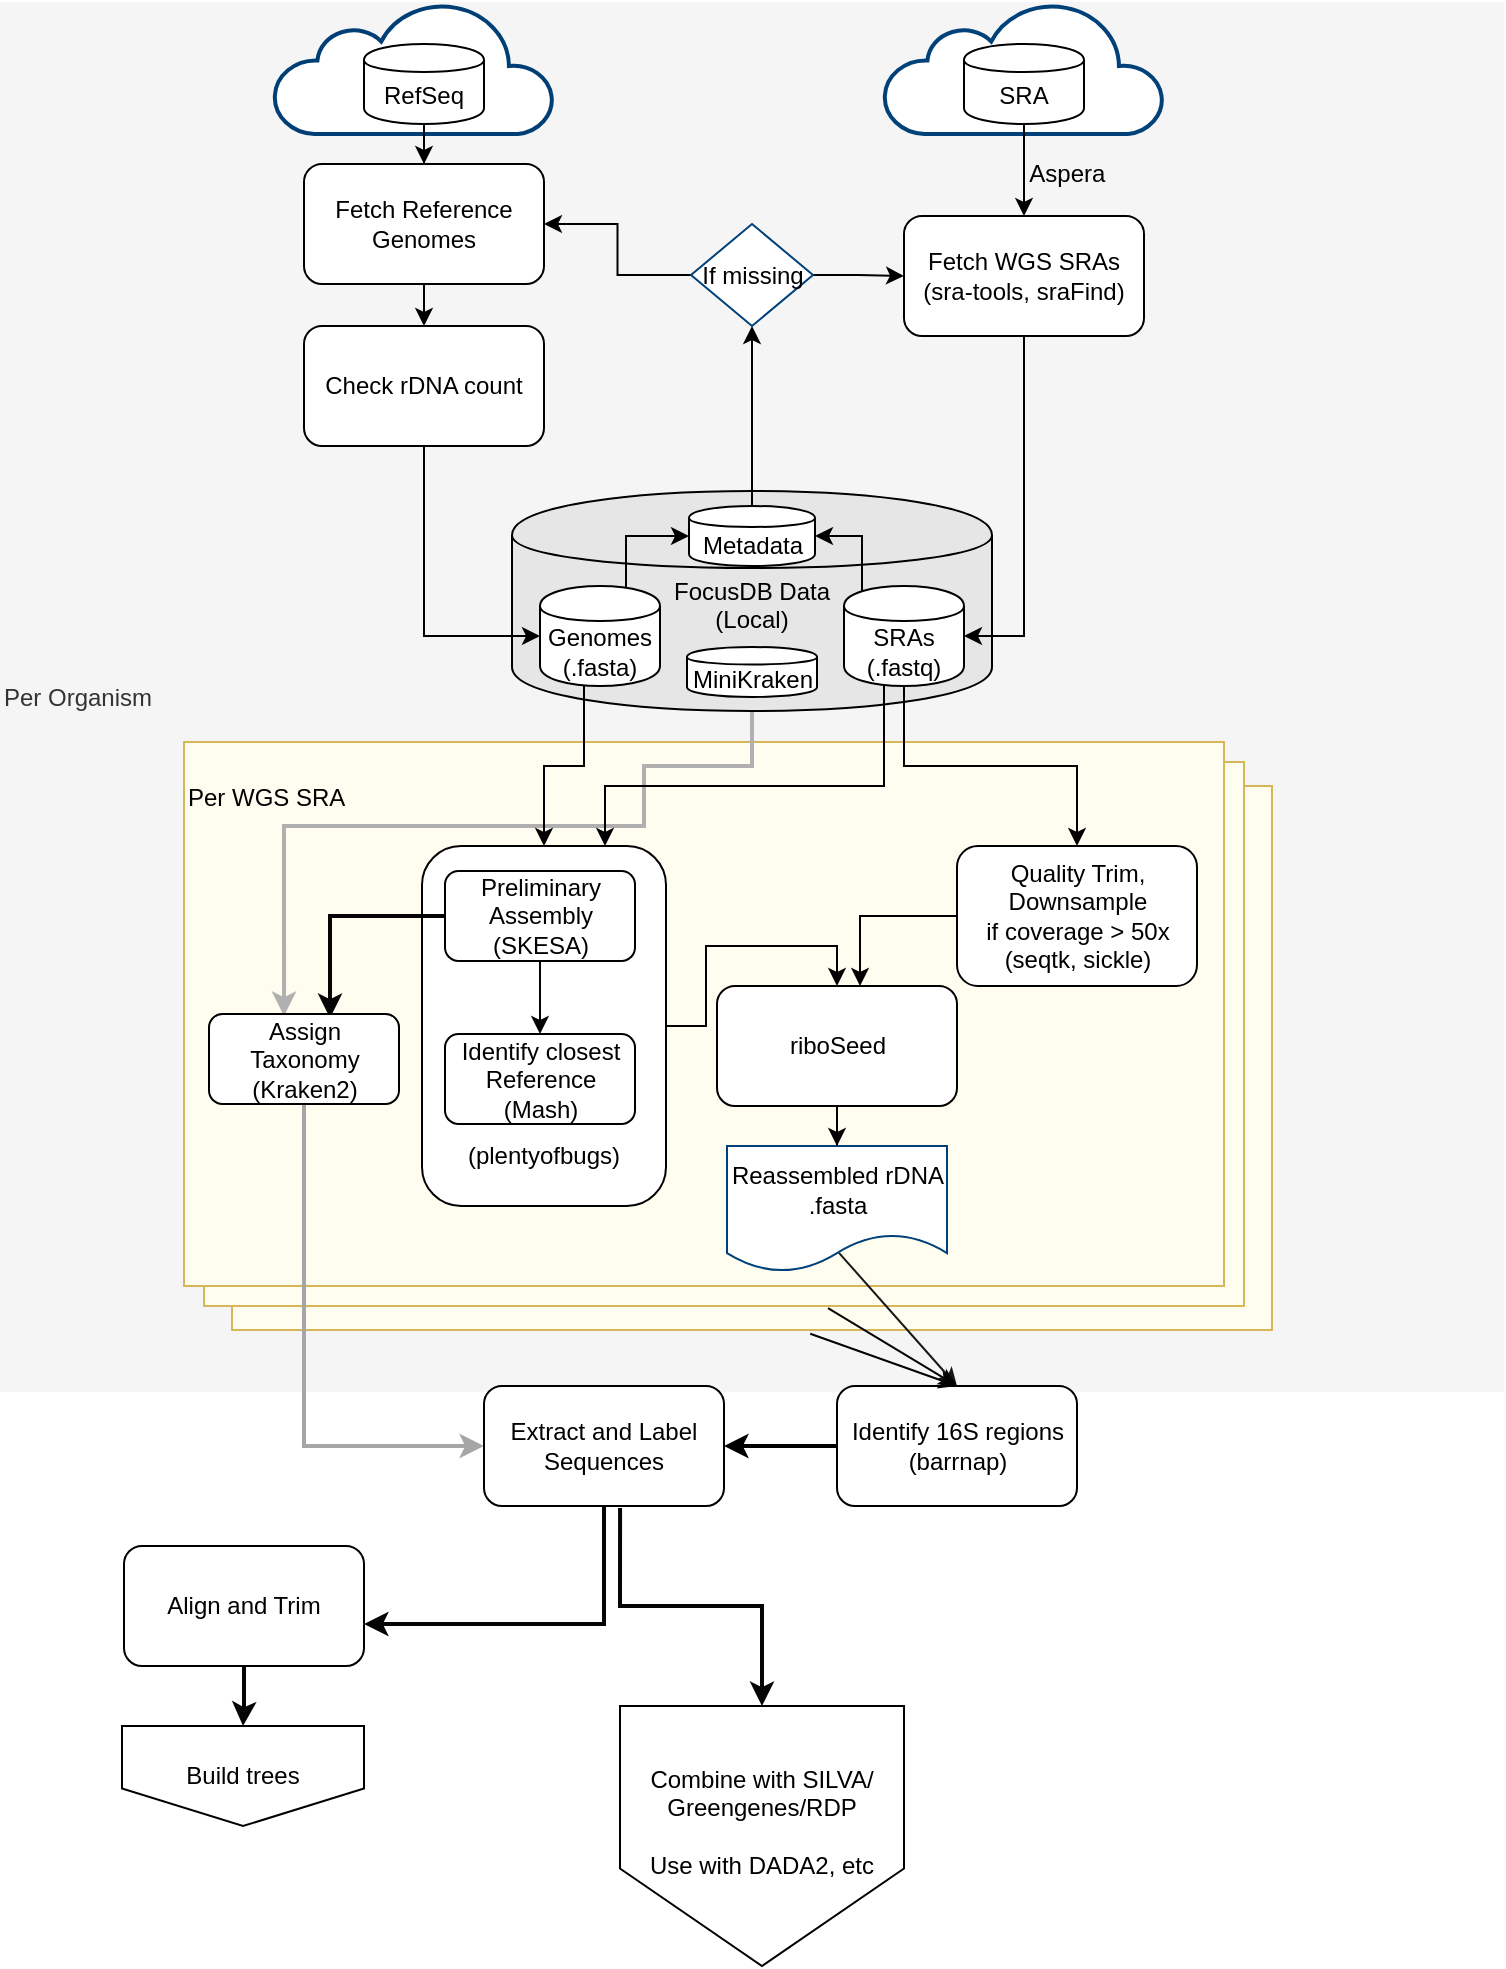 <mxfile version="12.1.1" type="device" pages="1"><diagram name="Page-1" id="c7558073-3199-34d8-9f00-42111426c3f3"><mxGraphModel dx="905" dy="592" grid="1" gridSize="10" guides="1" tooltips="1" connect="1" arrows="1" fold="1" page="1" pageScale="1" pageWidth="826" pageHeight="1169" background="#ffffff" math="0" shadow="0"><root><mxCell id="0"/><mxCell id="1" parent="0"/><mxCell id="SAS2zGDADO1P4irIxXxs-23" value="" style="edgeStyle=orthogonalEdgeStyle;rounded=0;orthogonalLoop=1;jettySize=auto;html=1;shadow=0;strokeColor=#050505;strokeWidth=2;" edge="1" parent="1" source="SAS2zGDADO1P4irIxXxs-18" target="SAS2zGDADO1P4irIxXxs-17"><mxGeometry relative="1" as="geometry"/></mxCell><mxCell id="SAS2zGDADO1P4irIxXxs-18" value="Align and Trim " style="rounded=1;whiteSpace=wrap;html=1;strokeColor=#000000;strokeWidth=1;" vertex="1" parent="1"><mxGeometry x="80" y="790" width="120" height="60" as="geometry"/></mxCell><mxCell id="qNivwolQkls1gNn3aIAB-110" value="&lt;div align=&quot;left&quot;&gt;Per Organism&lt;br&gt;&lt;/div&gt;" style="rounded=0;whiteSpace=wrap;html=1;align=left;fillColor=#f5f5f5;strokeColor=none;fontColor=#333333;" parent="1" vertex="1"><mxGeometry x="18" y="18" width="752" height="695" as="geometry"/></mxCell><mxCell id="qNivwolQkls1gNn3aIAB-149" value="&lt;div align=&quot;left&quot;&gt;Per WGS SRA&lt;br&gt;&lt;/div&gt;" style="rounded=0;whiteSpace=wrap;html=1;align=left;fillColor=#FFFDF0;strokeColor=#d6b656;" parent="1" vertex="1"><mxGeometry x="134" y="410" width="520" height="272" as="geometry"/></mxCell><mxCell id="qNivwolQkls1gNn3aIAB-148" value="&lt;div align=&quot;left&quot;&gt;Per WGS SRA&lt;br&gt;&lt;/div&gt;" style="rounded=0;whiteSpace=wrap;html=1;align=left;fillColor=#FFFDF0;strokeColor=#d6b656;" parent="1" vertex="1"><mxGeometry x="120" y="398" width="520" height="272" as="geometry"/></mxCell><mxCell id="qNivwolQkls1gNn3aIAB-114" value="&lt;div align=&quot;left&quot;&gt;Per WGS SRA&lt;br&gt;&lt;/div&gt;&lt;div&gt;&lt;br&gt;&lt;/div&gt;&lt;div&gt;&lt;br&gt;&lt;/div&gt;&lt;div&gt;&lt;br&gt;&lt;/div&gt;&lt;div&gt;&lt;br&gt;&lt;/div&gt;&lt;div&gt;&lt;br&gt;&lt;/div&gt;&lt;div&gt;&lt;br&gt;&lt;/div&gt;&lt;div&gt;&lt;br&gt;&lt;/div&gt;&lt;div&gt;&lt;br&gt;&lt;/div&gt;&lt;div&gt;&lt;br&gt;&lt;/div&gt;&lt;div&gt;&lt;br&gt;&lt;/div&gt;&lt;div&gt;&lt;br&gt;&lt;/div&gt;&lt;div&gt;&lt;br&gt;&lt;/div&gt;&lt;div&gt;&lt;br&gt;&lt;/div&gt;&lt;div&gt;&lt;br&gt;&lt;/div&gt;&lt;div&gt;&lt;br&gt;&lt;/div&gt;" style="rounded=0;whiteSpace=wrap;html=1;align=left;fillColor=#FFFDF0;strokeColor=#d6b656;" parent="1" vertex="1"><mxGeometry x="110" y="388" width="520" height="272" as="geometry"/></mxCell><mxCell id="qNivwolQkls1gNn3aIAB-123" value="" style="html=1;verticalLabelPosition=bottom;align=center;labelBackgroundColor=#ffffff;verticalAlign=top;strokeWidth=2;strokeColor=#00417A;fillColor=#ffffff;shadow=0;dashed=0;shape=mxgraph.ios7.icons.cloud;" parent="1" vertex="1"><mxGeometry x="460" y="18" width="140" height="66" as="geometry"/></mxCell><mxCell id="qNivwolQkls1gNn3aIAB-122" value="" style="html=1;verticalLabelPosition=bottom;align=center;labelBackgroundColor=#ffffff;verticalAlign=top;strokeWidth=2;strokeColor=#003F75;fillColor=#ffffff;shadow=0;dashed=0;shape=mxgraph.ios7.icons.cloud;" parent="1" vertex="1"><mxGeometry x="155" y="18" width="140" height="66" as="geometry"/></mxCell><mxCell id="SAS2zGDADO1P4irIxXxs-3" style="edgeStyle=orthogonalEdgeStyle;rounded=0;orthogonalLoop=1;jettySize=auto;html=1;exitX=0.5;exitY=1;exitDx=0;exitDy=0;strokeColor=#B0B0B0;shadow=0;strokeWidth=2;entryX=0.395;entryY=0.022;entryDx=0;entryDy=0;entryPerimeter=0;" edge="1" parent="1" source="qNivwolQkls1gNn3aIAB-115" target="SAS2zGDADO1P4irIxXxs-8"><mxGeometry relative="1" as="geometry"><mxPoint x="170" y="520" as="targetPoint"/><Array as="points"><mxPoint x="394" y="400"/><mxPoint x="340" y="400"/><mxPoint x="340" y="430"/><mxPoint x="160" y="430"/></Array></mxGeometry></mxCell><mxCell id="qNivwolQkls1gNn3aIAB-115" value="&lt;div&gt;FocusDB Data &lt;br&gt;&lt;/div&gt;&lt;div&gt;(Local)&lt;/div&gt;&lt;div&gt;&lt;br&gt;&lt;/div&gt;&lt;div&gt;&lt;br&gt;&lt;/div&gt;" style="shape=cylinder;whiteSpace=wrap;html=1;boundedLbl=1;backgroundOutline=1;fillColor=#E6E6E6;" parent="1" vertex="1"><mxGeometry x="274" y="262.5" width="240" height="110" as="geometry"/></mxCell><mxCell id="qNivwolQkls1gNn3aIAB-106" value="" style="edgeStyle=orthogonalEdgeStyle;rounded=0;orthogonalLoop=1;jettySize=auto;html=1;exitX=0.5;exitY=1;exitDx=0;exitDy=0;" parent="1" source="qNivwolQkls1gNn3aIAB-96" target="qNivwolQkls1gNn3aIAB-98" edge="1"><mxGeometry relative="1" as="geometry"/></mxCell><mxCell id="qNivwolQkls1gNn3aIAB-96" value="SRA" style="shape=cylinder;whiteSpace=wrap;html=1;boundedLbl=1;backgroundOutline=1;" parent="1" vertex="1"><mxGeometry x="500" y="39" width="60" height="40" as="geometry"/></mxCell><mxCell id="qNivwolQkls1gNn3aIAB-105" value="" style="edgeStyle=orthogonalEdgeStyle;rounded=0;orthogonalLoop=1;jettySize=auto;html=1;" parent="1" source="qNivwolQkls1gNn3aIAB-97" target="qNivwolQkls1gNn3aIAB-101" edge="1"><mxGeometry relative="1" as="geometry"/></mxCell><mxCell id="qNivwolQkls1gNn3aIAB-97" value="RefSeq" style="shape=cylinder;whiteSpace=wrap;html=1;boundedLbl=1;backgroundOutline=1;" parent="1" vertex="1"><mxGeometry x="200" y="39" width="60" height="40" as="geometry"/></mxCell><mxCell id="qNivwolQkls1gNn3aIAB-118" style="edgeStyle=orthogonalEdgeStyle;rounded=0;orthogonalLoop=1;jettySize=auto;html=1;exitX=0.5;exitY=1;exitDx=0;exitDy=0;entryX=1;entryY=0.5;entryDx=0;entryDy=0;" parent="1" source="qNivwolQkls1gNn3aIAB-98" target="qNivwolQkls1gNn3aIAB-117" edge="1"><mxGeometry relative="1" as="geometry"/></mxCell><mxCell id="qNivwolQkls1gNn3aIAB-98" value="&lt;div&gt;Fetch WGS SRAs&lt;/div&gt;&lt;div&gt;(sra-tools, sraFind) &lt;br&gt;&lt;/div&gt;" style="rounded=1;whiteSpace=wrap;html=1;" parent="1" vertex="1"><mxGeometry x="470" y="125" width="120" height="60" as="geometry"/></mxCell><mxCell id="qNivwolQkls1gNn3aIAB-126" style="edgeStyle=orthogonalEdgeStyle;rounded=0;orthogonalLoop=1;jettySize=auto;html=1;entryX=0.5;entryY=0;entryDx=0;entryDy=0;" parent="1" source="qNivwolQkls1gNn3aIAB-100" target="qNivwolQkls1gNn3aIAB-124" edge="1"><mxGeometry relative="1" as="geometry"><Array as="points"><mxPoint x="310" y="400"/><mxPoint x="290" y="400"/></Array></mxGeometry></mxCell><mxCell id="qNivwolQkls1gNn3aIAB-169" style="edgeStyle=orthogonalEdgeStyle;rounded=0;orthogonalLoop=1;jettySize=auto;html=1;exitX=0.85;exitY=0.05;exitDx=0;exitDy=0;exitPerimeter=0;entryX=0;entryY=0.5;entryDx=0;entryDy=0;strokeColor=#000000;" parent="1" source="qNivwolQkls1gNn3aIAB-100" target="qNivwolQkls1gNn3aIAB-131" edge="1"><mxGeometry relative="1" as="geometry"><Array as="points"><mxPoint x="331" y="285"/></Array></mxGeometry></mxCell><mxCell id="qNivwolQkls1gNn3aIAB-100" value="Genomes&lt;div&gt;(.fasta)&lt;br&gt;&lt;/div&gt;" style="shape=cylinder;whiteSpace=wrap;html=1;boundedLbl=1;backgroundOutline=1;" parent="1" vertex="1"><mxGeometry x="288" y="310" width="60" height="50" as="geometry"/></mxCell><mxCell id="qNivwolQkls1gNn3aIAB-108" value="" style="edgeStyle=orthogonalEdgeStyle;rounded=0;orthogonalLoop=1;jettySize=auto;html=1;" parent="1" source="qNivwolQkls1gNn3aIAB-101" target="qNivwolQkls1gNn3aIAB-107" edge="1"><mxGeometry relative="1" as="geometry"/></mxCell><mxCell id="qNivwolQkls1gNn3aIAB-101" value="Fetch Reference Genomes " style="rounded=1;whiteSpace=wrap;html=1;" parent="1" vertex="1"><mxGeometry x="170" y="99" width="120" height="60" as="geometry"/></mxCell><mxCell id="qNivwolQkls1gNn3aIAB-109" style="edgeStyle=orthogonalEdgeStyle;rounded=0;orthogonalLoop=1;jettySize=auto;html=1;entryX=0;entryY=0.5;entryDx=0;entryDy=0;" parent="1" source="qNivwolQkls1gNn3aIAB-107" target="qNivwolQkls1gNn3aIAB-100" edge="1"><mxGeometry relative="1" as="geometry"><mxPoint x="330" y="149" as="targetPoint"/></mxGeometry></mxCell><mxCell id="qNivwolQkls1gNn3aIAB-107" value="Check rDNA count" style="rounded=1;whiteSpace=wrap;html=1;" parent="1" vertex="1"><mxGeometry x="170" y="180" width="120" height="60" as="geometry"/></mxCell><mxCell id="qNivwolQkls1gNn3aIAB-127" value="" style="edgeStyle=orthogonalEdgeStyle;rounded=0;orthogonalLoop=1;jettySize=auto;html=1;entryX=0.75;entryY=0;entryDx=0;entryDy=0;" parent="1" source="qNivwolQkls1gNn3aIAB-117" target="qNivwolQkls1gNn3aIAB-124" edge="1"><mxGeometry relative="1" as="geometry"><Array as="points"><mxPoint x="460" y="410"/><mxPoint x="321" y="410"/></Array></mxGeometry></mxCell><mxCell id="qNivwolQkls1gNn3aIAB-133" style="edgeStyle=orthogonalEdgeStyle;rounded=0;orthogonalLoop=1;jettySize=auto;html=1;" parent="1" source="qNivwolQkls1gNn3aIAB-117" target="qNivwolQkls1gNn3aIAB-128" edge="1"><mxGeometry relative="1" as="geometry"/></mxCell><mxCell id="qNivwolQkls1gNn3aIAB-170" style="edgeStyle=orthogonalEdgeStyle;rounded=0;orthogonalLoop=1;jettySize=auto;html=1;exitX=0.15;exitY=0.05;exitDx=0;exitDy=0;exitPerimeter=0;entryX=1;entryY=0.5;entryDx=0;entryDy=0;strokeColor=#000000;" parent="1" source="qNivwolQkls1gNn3aIAB-117" target="qNivwolQkls1gNn3aIAB-131" edge="1"><mxGeometry relative="1" as="geometry"><Array as="points"><mxPoint x="449" y="285"/></Array></mxGeometry></mxCell><mxCell id="qNivwolQkls1gNn3aIAB-117" value="&lt;div&gt;SRAs&lt;/div&gt;&lt;div&gt;(.fastq)&lt;/div&gt;" style="shape=cylinder;whiteSpace=wrap;html=1;boundedLbl=1;backgroundOutline=1;" parent="1" vertex="1"><mxGeometry x="440" y="310" width="60" height="50" as="geometry"/></mxCell><mxCell id="qNivwolQkls1gNn3aIAB-138" style="edgeStyle=orthogonalEdgeStyle;rounded=0;orthogonalLoop=1;jettySize=auto;html=1;entryX=0.5;entryY=0;entryDx=0;entryDy=0;exitX=1;exitY=0.5;exitDx=0;exitDy=0;" parent="1" source="qNivwolQkls1gNn3aIAB-124" target="qNivwolQkls1gNn3aIAB-134" edge="1"><mxGeometry relative="1" as="geometry"/></mxCell><mxCell id="qNivwolQkls1gNn3aIAB-124" value="&lt;div&gt;&lt;br&gt;&lt;/div&gt;&lt;div&gt;&lt;br&gt;&lt;/div&gt;&lt;div&gt;&lt;br&gt;&lt;/div&gt;&lt;div&gt;&lt;br&gt;&lt;/div&gt;&lt;div&gt;&lt;br&gt;&lt;/div&gt;&lt;div&gt;&lt;br&gt;&lt;/div&gt;&lt;div&gt;&lt;br&gt;&lt;/div&gt;&lt;div&gt;&lt;br&gt;&lt;/div&gt;&lt;div&gt;&lt;br&gt;&lt;/div&gt;&lt;div&gt;(plentyofbugs)&lt;br&gt;&lt;/div&gt;" style="rounded=1;whiteSpace=wrap;html=1;strokeColor=#000000;arcSize=16;" parent="1" vertex="1"><mxGeometry x="229" y="440" width="122" height="180" as="geometry"/></mxCell><mxCell id="qNivwolQkls1gNn3aIAB-139" style="edgeStyle=orthogonalEdgeStyle;rounded=0;orthogonalLoop=1;jettySize=auto;html=1;entryX=0.596;entryY=0;entryDx=0;entryDy=0;entryPerimeter=0;" parent="1" source="qNivwolQkls1gNn3aIAB-128" edge="1" target="qNivwolQkls1gNn3aIAB-134"><mxGeometry relative="1" as="geometry"><mxPoint x="390" y="510" as="targetPoint"/><Array as="points"><mxPoint x="448" y="475"/></Array></mxGeometry></mxCell><mxCell id="qNivwolQkls1gNn3aIAB-128" value="&lt;div&gt;Quality Trim,&lt;/div&gt;&lt;div&gt;Downsample &lt;br&gt;&lt;/div&gt;&lt;div&gt;if coverage &amp;gt; 50x&lt;/div&gt;&lt;div&gt;(seqtk, sickle)&lt;br&gt;&lt;/div&gt;" style="rounded=1;whiteSpace=wrap;html=1;" parent="1" vertex="1"><mxGeometry x="496.5" y="440" width="120" height="70" as="geometry"/></mxCell><mxCell id="qNivwolQkls1gNn3aIAB-132" style="edgeStyle=orthogonalEdgeStyle;rounded=0;orthogonalLoop=1;jettySize=auto;html=1;entryX=0;entryY=0.5;entryDx=0;entryDy=0;exitX=1;exitY=0.5;exitDx=0;exitDy=0;" parent="1" source="qNivwolQkls1gNn3aIAB-163" target="qNivwolQkls1gNn3aIAB-98" edge="1"><mxGeometry relative="1" as="geometry"/></mxCell><mxCell id="qNivwolQkls1gNn3aIAB-164" style="edgeStyle=orthogonalEdgeStyle;rounded=0;orthogonalLoop=1;jettySize=auto;html=1;entryX=0.5;entryY=1;entryDx=0;entryDy=0;strokeColor=#000000;" parent="1" source="qNivwolQkls1gNn3aIAB-131" target="qNivwolQkls1gNn3aIAB-163" edge="1"><mxGeometry relative="1" as="geometry"/></mxCell><mxCell id="qNivwolQkls1gNn3aIAB-131" value="Metadata" style="shape=cylinder;whiteSpace=wrap;html=1;boundedLbl=1;backgroundOutline=1;" parent="1" vertex="1"><mxGeometry x="362.5" y="270" width="63" height="30" as="geometry"/></mxCell><mxCell id="qNivwolQkls1gNn3aIAB-134" value="riboSeed" style="rounded=1;whiteSpace=wrap;html=1;" parent="1" vertex="1"><mxGeometry x="376.5" y="510" width="120" height="60" as="geometry"/></mxCell><mxCell id="qNivwolQkls1gNn3aIAB-140" value="&amp;nbsp;Aspera" style="text;html=1;strokeColor=none;fillColor=none;align=center;verticalAlign=middle;whiteSpace=wrap;rounded=0;" parent="1" vertex="1"><mxGeometry x="530" y="94" width="40" height="20" as="geometry"/></mxCell><mxCell id="SAS2zGDADO1P4irIxXxs-16" style="edgeStyle=orthogonalEdgeStyle;rounded=0;orthogonalLoop=1;jettySize=auto;html=1;exitX=0;exitY=0.5;exitDx=0;exitDy=0;entryX=1;entryY=0.5;entryDx=0;entryDy=0;shadow=0;strokeColor=#000000;strokeWidth=2;" edge="1" parent="1" source="qNivwolQkls1gNn3aIAB-146" target="SAS2zGDADO1P4irIxXxs-15"><mxGeometry relative="1" as="geometry"/></mxCell><mxCell id="qNivwolQkls1gNn3aIAB-146" value="&lt;div&gt;Identify 16S regions&lt;/div&gt;&lt;div&gt;(barrnap)&lt;br&gt;&lt;/div&gt;" style="rounded=1;whiteSpace=wrap;html=1;strokeColor=#000000;" parent="1" vertex="1"><mxGeometry x="436.5" y="710" width="120" height="60" as="geometry"/></mxCell><mxCell id="qNivwolQkls1gNn3aIAB-156" value="" style="endArrow=classic;html=1;strokeColor=#171717;exitX=0.509;exitY=0.848;exitDx=0;exitDy=0;exitPerimeter=0;entryX=0.5;entryY=0;entryDx=0;entryDy=0;" parent="1" source="qNivwolQkls1gNn3aIAB-160" target="qNivwolQkls1gNn3aIAB-146" edge="1"><mxGeometry width="50" height="50" relative="1" as="geometry"><mxPoint x="20" y="960" as="sourcePoint"/><mxPoint x="70" y="910" as="targetPoint"/></mxGeometry></mxCell><mxCell id="qNivwolQkls1gNn3aIAB-157" value="" style="endArrow=classic;html=1;strokeColor=#050505;exitX=0.6;exitY=1.004;exitDx=0;exitDy=0;exitPerimeter=0;entryX=0.5;entryY=0;entryDx=0;entryDy=0;" parent="1" source="qNivwolQkls1gNn3aIAB-148" edge="1" target="qNivwolQkls1gNn3aIAB-146"><mxGeometry width="50" height="50" relative="1" as="geometry"><mxPoint x="446.04" y="671.904" as="sourcePoint"/><mxPoint x="360" y="710" as="targetPoint"/></mxGeometry></mxCell><mxCell id="qNivwolQkls1gNn3aIAB-158" value="" style="endArrow=classic;html=1;strokeColor=#030303;entryX=0.5;entryY=0;entryDx=0;entryDy=0;exitX=0.556;exitY=1.007;exitDx=0;exitDy=0;exitPerimeter=0;" parent="1" source="qNivwolQkls1gNn3aIAB-149" target="qNivwolQkls1gNn3aIAB-146" edge="1"><mxGeometry width="50" height="50" relative="1" as="geometry"><mxPoint x="456" y="682" as="sourcePoint"/><mxPoint x="400" y="730" as="targetPoint"/></mxGeometry></mxCell><mxCell id="qNivwolQkls1gNn3aIAB-160" value="&lt;div&gt;Reassembled rDNA&lt;br&gt;&lt;/div&gt;&lt;div&gt;.fasta&lt;br&gt;&lt;/div&gt;" style="shape=document;whiteSpace=wrap;html=1;boundedLbl=1;strokeColor=#00417A;fillColor=#FFFFFF;" parent="1" vertex="1"><mxGeometry x="381.5" y="590" width="110" height="63" as="geometry"/></mxCell><mxCell id="qNivwolQkls1gNn3aIAB-161" value="" style="edgeStyle=orthogonalEdgeStyle;rounded=0;orthogonalLoop=1;jettySize=auto;html=1;entryX=0.5;entryY=0;entryDx=0;entryDy=0;" parent="1" source="qNivwolQkls1gNn3aIAB-134" target="qNivwolQkls1gNn3aIAB-160" edge="1"><mxGeometry relative="1" as="geometry"><mxPoint x="387" y="570" as="sourcePoint"/><mxPoint x="387" y="720" as="targetPoint"/></mxGeometry></mxCell><mxCell id="qNivwolQkls1gNn3aIAB-165" style="edgeStyle=orthogonalEdgeStyle;rounded=0;orthogonalLoop=1;jettySize=auto;html=1;entryX=1;entryY=0.5;entryDx=0;entryDy=0;strokeColor=#000000;" parent="1" source="qNivwolQkls1gNn3aIAB-163" target="qNivwolQkls1gNn3aIAB-101" edge="1"><mxGeometry relative="1" as="geometry"/></mxCell><mxCell id="qNivwolQkls1gNn3aIAB-163" value="If missing" style="rhombus;whiteSpace=wrap;html=1;strokeColor=#00417A;fillColor=#FFFFFF;" parent="1" vertex="1"><mxGeometry x="363.5" y="129" width="61" height="51" as="geometry"/></mxCell><mxCell id="SAS2zGDADO1P4irIxXxs-1" value="&lt;div&gt;MiniKraken&lt;/div&gt;" style="shape=cylinder;whiteSpace=wrap;html=1;boundedLbl=1;backgroundOutline=1;" vertex="1" parent="1"><mxGeometry x="361.5" y="340.5" width="65" height="25" as="geometry"/></mxCell><mxCell id="SAS2zGDADO1P4irIxXxs-10" style="edgeStyle=orthogonalEdgeStyle;rounded=0;orthogonalLoop=1;jettySize=auto;html=1;shadow=0;strokeColor=#050505;strokeWidth=1;entryX=0.5;entryY=0;entryDx=0;entryDy=0;" edge="1" parent="1" source="SAS2zGDADO1P4irIxXxs-6" target="SAS2zGDADO1P4irIxXxs-7"><mxGeometry relative="1" as="geometry"/></mxCell><mxCell id="SAS2zGDADO1P4irIxXxs-12" value="" style="edgeStyle=orthogonalEdgeStyle;rounded=0;orthogonalLoop=1;jettySize=auto;html=1;shadow=0;strokeColor=#050505;strokeWidth=2;entryX=0.637;entryY=0.044;entryDx=0;entryDy=0;entryPerimeter=0;" edge="1" parent="1" source="SAS2zGDADO1P4irIxXxs-6" target="SAS2zGDADO1P4irIxXxs-8"><mxGeometry relative="1" as="geometry"><mxPoint x="167.5" y="475" as="targetPoint"/></mxGeometry></mxCell><mxCell id="SAS2zGDADO1P4irIxXxs-6" value="&lt;div&gt;Preliminary Assembly&lt;/div&gt;&lt;div&gt;(SKESA)&lt;br&gt;&lt;/div&gt;" style="rounded=1;whiteSpace=wrap;html=1;strokeColor=#000000;" vertex="1" parent="1"><mxGeometry x="240.5" y="452.5" width="95" height="45" as="geometry"/></mxCell><mxCell id="SAS2zGDADO1P4irIxXxs-7" value="&lt;div&gt;Identify closest &lt;br&gt;&lt;/div&gt;&lt;div&gt;Reference&lt;/div&gt;&lt;div&gt;(Mash)&lt;/div&gt;" style="rounded=1;whiteSpace=wrap;html=1;strokeColor=#000000;strokeWidth=1;" vertex="1" parent="1"><mxGeometry x="240.5" y="534" width="95" height="45" as="geometry"/></mxCell><mxCell id="SAS2zGDADO1P4irIxXxs-14" style="edgeStyle=orthogonalEdgeStyle;rounded=0;orthogonalLoop=1;jettySize=auto;html=1;entryX=0;entryY=0.5;entryDx=0;entryDy=0;shadow=0;strokeColor=#A6A6A6;strokeWidth=2;" edge="1" parent="1" source="SAS2zGDADO1P4irIxXxs-8" target="SAS2zGDADO1P4irIxXxs-15"><mxGeometry relative="1" as="geometry"><Array as="points"><mxPoint x="170" y="740"/></Array></mxGeometry></mxCell><mxCell id="SAS2zGDADO1P4irIxXxs-8" value="&lt;div&gt;Assign Taxonomy&lt;/div&gt;&lt;div&gt;(Kraken2)&lt;br&gt;&lt;/div&gt;" style="rounded=1;whiteSpace=wrap;html=1;" vertex="1" parent="1"><mxGeometry x="122.5" y="524" width="95" height="45" as="geometry"/></mxCell><mxCell id="SAS2zGDADO1P4irIxXxs-25" style="edgeStyle=orthogonalEdgeStyle;rounded=0;orthogonalLoop=1;jettySize=auto;html=1;entryX=1;entryY=0.65;entryDx=0;entryDy=0;entryPerimeter=0;shadow=0;strokeColor=#050505;strokeWidth=2;exitX=0.5;exitY=1;exitDx=0;exitDy=0;" edge="1" parent="1" source="SAS2zGDADO1P4irIxXxs-15" target="SAS2zGDADO1P4irIxXxs-18"><mxGeometry relative="1" as="geometry"/></mxCell><mxCell id="SAS2zGDADO1P4irIxXxs-26" style="edgeStyle=orthogonalEdgeStyle;rounded=0;orthogonalLoop=1;jettySize=auto;html=1;exitX=0.567;exitY=1.017;exitDx=0;exitDy=0;entryX=0.5;entryY=0;entryDx=0;entryDy=0;shadow=0;strokeColor=#050505;strokeWidth=2;exitPerimeter=0;" edge="1" parent="1" source="SAS2zGDADO1P4irIxXxs-15" target="SAS2zGDADO1P4irIxXxs-20"><mxGeometry relative="1" as="geometry"/></mxCell><mxCell id="SAS2zGDADO1P4irIxXxs-15" value="&lt;div&gt;Extract and Label Sequences&lt;br&gt;&lt;/div&gt;" style="rounded=1;whiteSpace=wrap;html=1;" vertex="1" parent="1"><mxGeometry x="260" y="710" width="120" height="60" as="geometry"/></mxCell><mxCell id="SAS2zGDADO1P4irIxXxs-17" value="Build trees" style="shape=offPageConnector;whiteSpace=wrap;html=1;strokeColor=#000000;strokeWidth=1;" vertex="1" parent="1"><mxGeometry x="79" y="880" width="121" height="50" as="geometry"/></mxCell><mxCell id="SAS2zGDADO1P4irIxXxs-20" value="&lt;div&gt;Combine with SILVA/ Greengenes/RDP&lt;br&gt;&lt;/div&gt;&lt;div&gt;&lt;br&gt;&lt;/div&gt;&lt;div&gt;Use with DADA2, etc&lt;/div&gt;&lt;div&gt;&lt;br&gt;&lt;/div&gt;" style="shape=offPageConnector;whiteSpace=wrap;html=1;strokeColor=#000000;strokeWidth=1;" vertex="1" parent="1"><mxGeometry x="328" y="870" width="142" height="130" as="geometry"/></mxCell></root></mxGraphModel></diagram></mxfile>